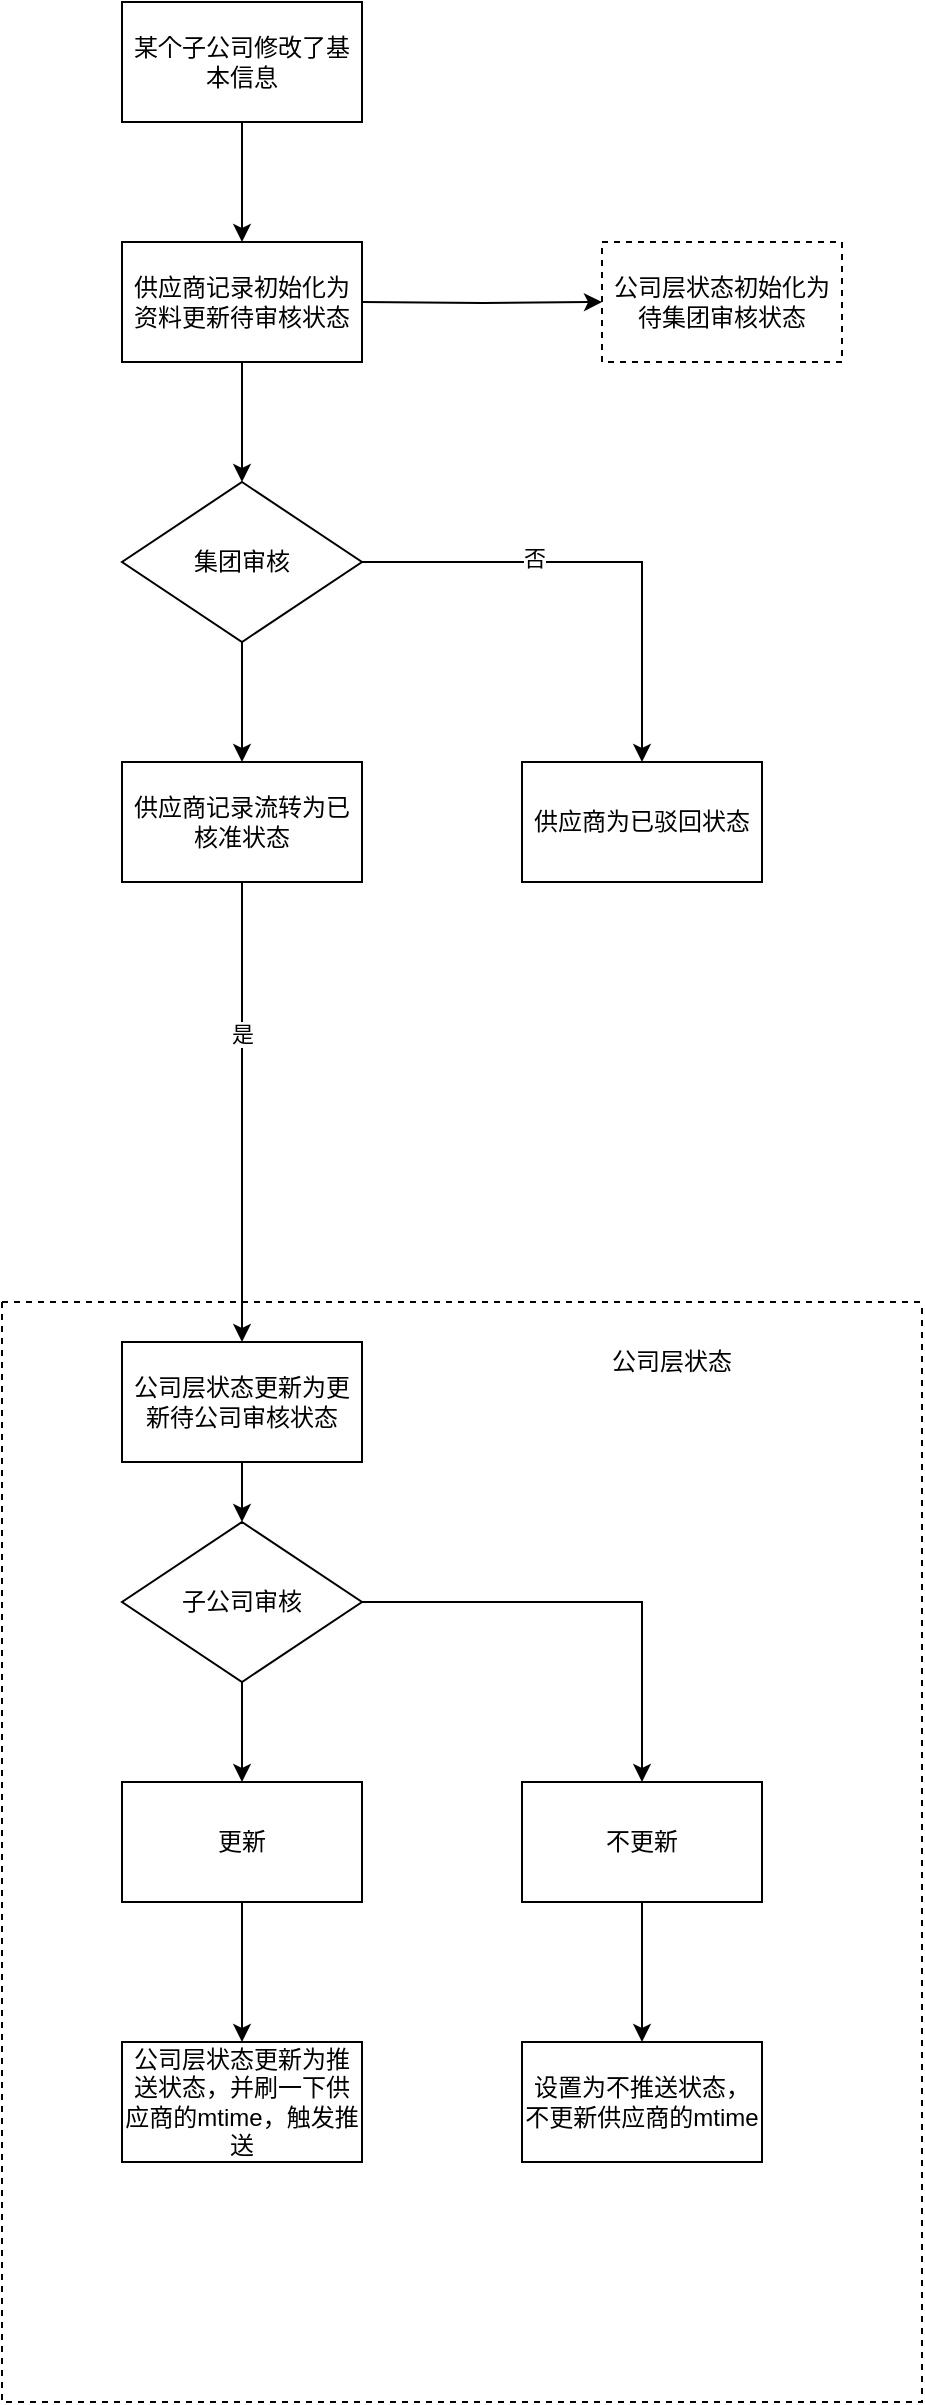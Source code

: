 <mxfile version="14.8.3" type="github">
  <diagram id="vUl9VXo7g39ASS7Ow1n_" name="Page-1">
    <mxGraphModel dx="1422" dy="762" grid="1" gridSize="10" guides="1" tooltips="1" connect="1" arrows="1" fold="1" page="1" pageScale="1" pageWidth="827" pageHeight="1169" math="0" shadow="0">
      <root>
        <mxCell id="0" />
        <mxCell id="1" parent="0" />
        <mxCell id="LGwXLLXF-dzOJcVvsAQd-1" value="" style="edgeStyle=orthogonalEdgeStyle;rounded=0;orthogonalLoop=1;jettySize=auto;html=1;" parent="1" source="LGwXLLXF-dzOJcVvsAQd-2" target="LGwXLLXF-dzOJcVvsAQd-4" edge="1">
          <mxGeometry relative="1" as="geometry" />
        </mxCell>
        <mxCell id="LGwXLLXF-dzOJcVvsAQd-2" value="某个子公司修改了基本信息" style="rounded=0;whiteSpace=wrap;html=1;" parent="1" vertex="1">
          <mxGeometry x="120" y="200" width="120" height="60" as="geometry" />
        </mxCell>
        <mxCell id="LGwXLLXF-dzOJcVvsAQd-3" value="" style="edgeStyle=orthogonalEdgeStyle;rounded=0;orthogonalLoop=1;jettySize=auto;html=1;" parent="1" source="LGwXLLXF-dzOJcVvsAQd-4" target="LGwXLLXF-dzOJcVvsAQd-8" edge="1">
          <mxGeometry relative="1" as="geometry" />
        </mxCell>
        <mxCell id="LGwXLLXF-dzOJcVvsAQd-4" value="供应商记录初始化为资料更新待审核状态" style="rounded=0;whiteSpace=wrap;html=1;" parent="1" vertex="1">
          <mxGeometry x="120" y="320" width="120" height="60" as="geometry" />
        </mxCell>
        <mxCell id="LGwXLLXF-dzOJcVvsAQd-5" value="" style="edgeStyle=orthogonalEdgeStyle;rounded=0;orthogonalLoop=1;jettySize=auto;html=1;" parent="1" source="LGwXLLXF-dzOJcVvsAQd-8" target="LGwXLLXF-dzOJcVvsAQd-11" edge="1">
          <mxGeometry relative="1" as="geometry" />
        </mxCell>
        <mxCell id="LGwXLLXF-dzOJcVvsAQd-6" style="edgeStyle=orthogonalEdgeStyle;rounded=0;orthogonalLoop=1;jettySize=auto;html=1;entryX=0.5;entryY=0;entryDx=0;entryDy=0;" parent="1" source="LGwXLLXF-dzOJcVvsAQd-8" target="LGwXLLXF-dzOJcVvsAQd-26" edge="1">
          <mxGeometry relative="1" as="geometry" />
        </mxCell>
        <mxCell id="LGwXLLXF-dzOJcVvsAQd-7" value="否" style="edgeLabel;html=1;align=center;verticalAlign=middle;resizable=0;points=[];" parent="LGwXLLXF-dzOJcVvsAQd-6" vertex="1" connectable="0">
          <mxGeometry x="-0.283" y="2" relative="1" as="geometry">
            <mxPoint as="offset" />
          </mxGeometry>
        </mxCell>
        <mxCell id="LGwXLLXF-dzOJcVvsAQd-8" value="集团审核" style="rhombus;whiteSpace=wrap;html=1;" parent="1" vertex="1">
          <mxGeometry x="120" y="440" width="120" height="80" as="geometry" />
        </mxCell>
        <mxCell id="LGwXLLXF-dzOJcVvsAQd-9" style="edgeStyle=orthogonalEdgeStyle;rounded=0;orthogonalLoop=1;jettySize=auto;html=1;" parent="1" source="LGwXLLXF-dzOJcVvsAQd-11" target="LGwXLLXF-dzOJcVvsAQd-19" edge="1">
          <mxGeometry relative="1" as="geometry" />
        </mxCell>
        <mxCell id="LGwXLLXF-dzOJcVvsAQd-10" value="是" style="edgeLabel;html=1;align=center;verticalAlign=middle;resizable=0;points=[];" parent="LGwXLLXF-dzOJcVvsAQd-9" vertex="1" connectable="0">
          <mxGeometry x="-0.339" relative="1" as="geometry">
            <mxPoint as="offset" />
          </mxGeometry>
        </mxCell>
        <mxCell id="LGwXLLXF-dzOJcVvsAQd-11" value="供应商记录流转为已核准状态" style="rounded=0;whiteSpace=wrap;html=1;" parent="1" vertex="1">
          <mxGeometry x="120" y="580" width="120" height="60" as="geometry" />
        </mxCell>
        <mxCell id="LGwXLLXF-dzOJcVvsAQd-12" value="" style="swimlane;startSize=0;dashed=1;fillColor=none;gradientColor=none;" parent="1" vertex="1">
          <mxGeometry x="60" y="850" width="460" height="550" as="geometry" />
        </mxCell>
        <mxCell id="LGwXLLXF-dzOJcVvsAQd-13" style="edgeStyle=orthogonalEdgeStyle;rounded=0;orthogonalLoop=1;jettySize=auto;html=1;entryX=0.5;entryY=0;entryDx=0;entryDy=0;" parent="LGwXLLXF-dzOJcVvsAQd-12" source="LGwXLLXF-dzOJcVvsAQd-15" target="LGwXLLXF-dzOJcVvsAQd-17" edge="1">
          <mxGeometry relative="1" as="geometry" />
        </mxCell>
        <mxCell id="LGwXLLXF-dzOJcVvsAQd-14" style="edgeStyle=orthogonalEdgeStyle;rounded=0;orthogonalLoop=1;jettySize=auto;html=1;entryX=0.5;entryY=0;entryDx=0;entryDy=0;" parent="LGwXLLXF-dzOJcVvsAQd-12" source="LGwXLLXF-dzOJcVvsAQd-15" target="LGwXLLXF-dzOJcVvsAQd-24" edge="1">
          <mxGeometry relative="1" as="geometry" />
        </mxCell>
        <mxCell id="LGwXLLXF-dzOJcVvsAQd-15" value="子公司审核" style="rhombus;whiteSpace=wrap;html=1;fillColor=none;" parent="LGwXLLXF-dzOJcVvsAQd-12" vertex="1">
          <mxGeometry x="60" y="110" width="120" height="80" as="geometry" />
        </mxCell>
        <mxCell id="LGwXLLXF-dzOJcVvsAQd-27" style="edgeStyle=orthogonalEdgeStyle;rounded=0;orthogonalLoop=1;jettySize=auto;html=1;entryX=0.5;entryY=0;entryDx=0;entryDy=0;" parent="LGwXLLXF-dzOJcVvsAQd-12" source="LGwXLLXF-dzOJcVvsAQd-17" edge="1">
          <mxGeometry relative="1" as="geometry">
            <mxPoint x="120" y="370" as="targetPoint" />
          </mxGeometry>
        </mxCell>
        <mxCell id="LGwXLLXF-dzOJcVvsAQd-17" value="更新" style="rounded=0;whiteSpace=wrap;html=1;" parent="LGwXLLXF-dzOJcVvsAQd-12" vertex="1">
          <mxGeometry x="60" y="240" width="120" height="60" as="geometry" />
        </mxCell>
        <mxCell id="LGwXLLXF-dzOJcVvsAQd-18" style="edgeStyle=orthogonalEdgeStyle;rounded=0;orthogonalLoop=1;jettySize=auto;html=1;entryX=0.5;entryY=0;entryDx=0;entryDy=0;" parent="LGwXLLXF-dzOJcVvsAQd-12" source="LGwXLLXF-dzOJcVvsAQd-19" target="LGwXLLXF-dzOJcVvsAQd-15" edge="1">
          <mxGeometry relative="1" as="geometry" />
        </mxCell>
        <mxCell id="LGwXLLXF-dzOJcVvsAQd-19" value="公司层状态更新为更新待公司审核状态" style="rounded=0;whiteSpace=wrap;html=1;" parent="LGwXLLXF-dzOJcVvsAQd-12" vertex="1">
          <mxGeometry x="60" y="20" width="120" height="60" as="geometry" />
        </mxCell>
        <mxCell id="BCpTtwGuBINKBd8zM7LL-5" style="edgeStyle=orthogonalEdgeStyle;rounded=0;orthogonalLoop=1;jettySize=auto;html=1;entryX=0.5;entryY=0;entryDx=0;entryDy=0;" edge="1" parent="LGwXLLXF-dzOJcVvsAQd-12" source="LGwXLLXF-dzOJcVvsAQd-24" target="BCpTtwGuBINKBd8zM7LL-4">
          <mxGeometry relative="1" as="geometry" />
        </mxCell>
        <mxCell id="LGwXLLXF-dzOJcVvsAQd-24" value="不更新" style="rounded=0;whiteSpace=wrap;html=1;fillColor=none;gradientColor=none;" parent="LGwXLLXF-dzOJcVvsAQd-12" vertex="1">
          <mxGeometry x="260" y="240" width="120" height="60" as="geometry" />
        </mxCell>
        <mxCell id="LGwXLLXF-dzOJcVvsAQd-25" value="公司层状态" style="text;html=1;strokeColor=none;fillColor=none;align=center;verticalAlign=middle;whiteSpace=wrap;rounded=0;" parent="LGwXLLXF-dzOJcVvsAQd-12" vertex="1">
          <mxGeometry x="250" y="20" width="170" height="20" as="geometry" />
        </mxCell>
        <mxCell id="BCpTtwGuBINKBd8zM7LL-3" value="公司层状态更新为推送状态，并刷一下供应商的mtime，触发推送" style="rounded=0;whiteSpace=wrap;html=1;" vertex="1" parent="LGwXLLXF-dzOJcVvsAQd-12">
          <mxGeometry x="60" y="370" width="120" height="60" as="geometry" />
        </mxCell>
        <mxCell id="BCpTtwGuBINKBd8zM7LL-4" value="设置为不推送状态，不更新供应商的mtime" style="rounded=0;whiteSpace=wrap;html=1;" vertex="1" parent="LGwXLLXF-dzOJcVvsAQd-12">
          <mxGeometry x="260" y="370" width="120" height="60" as="geometry" />
        </mxCell>
        <mxCell id="LGwXLLXF-dzOJcVvsAQd-26" value="供应商为已驳回状态" style="rounded=0;whiteSpace=wrap;html=1;fillColor=none;gradientColor=none;" parent="1" vertex="1">
          <mxGeometry x="320" y="580" width="120" height="60" as="geometry" />
        </mxCell>
        <mxCell id="BCpTtwGuBINKBd8zM7LL-1" style="edgeStyle=orthogonalEdgeStyle;rounded=0;orthogonalLoop=1;jettySize=auto;html=1;entryX=0;entryY=0.5;entryDx=0;entryDy=0;" edge="1" parent="1" target="BCpTtwGuBINKBd8zM7LL-2">
          <mxGeometry relative="1" as="geometry">
            <mxPoint x="240" y="350" as="sourcePoint" />
          </mxGeometry>
        </mxCell>
        <mxCell id="BCpTtwGuBINKBd8zM7LL-2" value="公司层状态初始化为待集团审核状态" style="rounded=0;whiteSpace=wrap;html=1;dashed=1;" vertex="1" parent="1">
          <mxGeometry x="360" y="320" width="120" height="60" as="geometry" />
        </mxCell>
      </root>
    </mxGraphModel>
  </diagram>
</mxfile>
